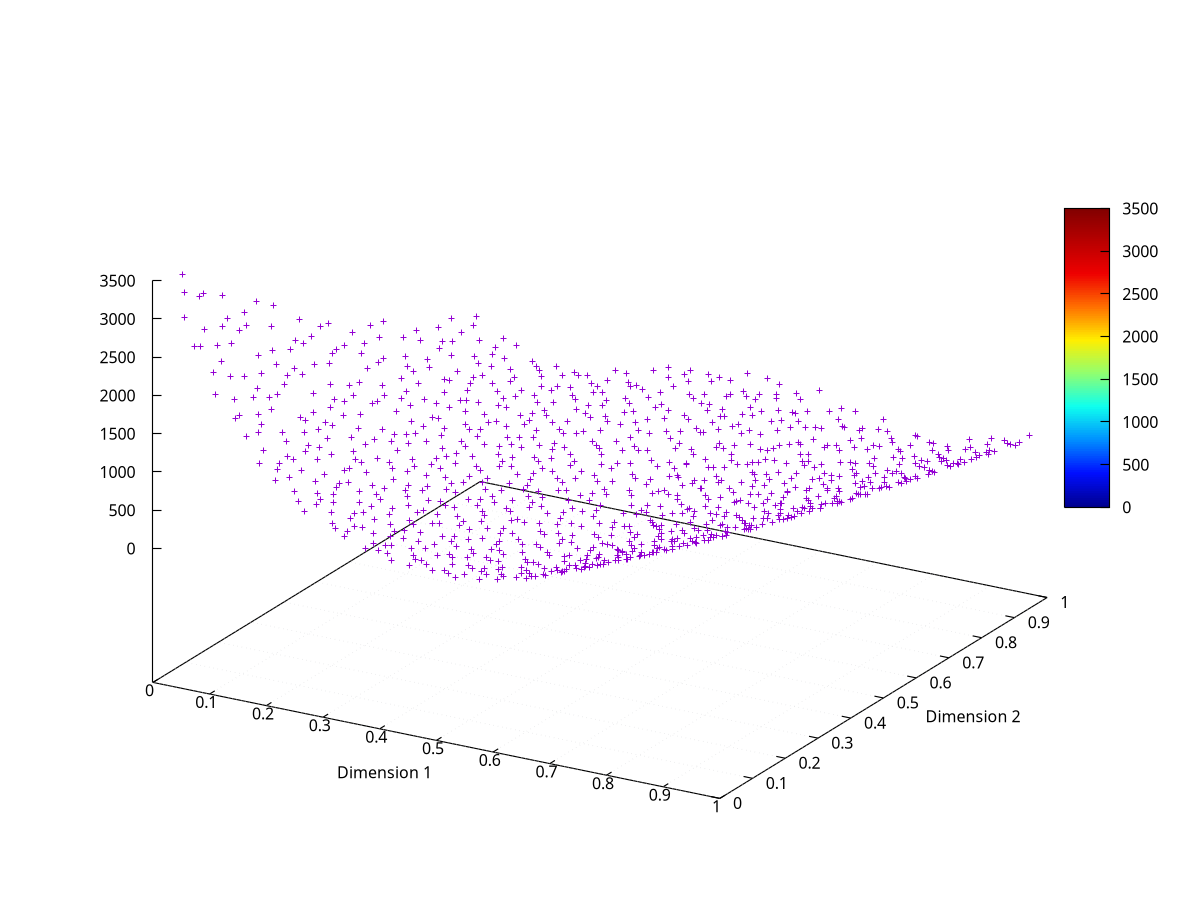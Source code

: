 # ogpf libray
# Rev. 0.22 of March 9th, 2018
# Licence: MIT

# gnuplot global setting
set term wxt size 640,480 enhanced font "verdana,10" title "ogpf libray: Rev. 0.22 of March 9th, 2018"

# ogpf extra configuration
# -------------------------------------------
# color definitions
set style line 1 lc rgb "#800000" lt 1 lw 2
set style line 2 lc rgb "#ff0000" lt 1 lw 2
set style line 3 lc rgb "#ff4500" lt 1 lw 2
set style line 4 lc rgb "#ffa500" lt 1 lw 2
set style line 5 lc rgb "#006400" lt 1 lw 2
set style line 6 lc rgb "#0000ff" lt 1 lw 2
set style line 7 lc rgb "#9400d3" lt 1 lw 2

# Axes
set border linewidth 1.15
set tics nomirror

# grid
# Add light grid to plot
set style line 102 lc rgb "#d6d7d9" lt 0 lw 1
set grid back ls 102

# plot style
set style data linespoints

# -------------------------------------------

set style data lines

 
# options
set style data lines


 
# plot scale
 
# Annotation: title and labels
set xlabel "Dimension 1" font ","
set ylabel "Dimension 2" font ","
 
# axes setting

#data x y z
$xyz << EOD
  0.50000000000000000       0.50000000000000000        1.0000000000000000     
  0.25000000000000000       0.25000000000000000        433.65376522502481     
  0.75000000000000000       0.75000000000000000        6.0974230472368530E-002
  0.37500000000000000       0.62500000000000000        8.5289461179740798     
  0.87500000000000000       0.12500000000000000        1517.6206202805315     
  0.12500000000000000       0.87500000000000000        74.212951622345798     
  0.62500000000000000       0.37500000000000000        60.168044870699660     
  0.31250000000000000       0.93750000000000000        147.64854461968221     
  0.81250000000000000       0.43750000000000000        358.95359960973400     
   6.2500000000000000E-002  0.68750000000000000        604.74929308514777     
  0.56250000000000000       0.18750000000000000        181.60026674769722     
  0.18750000000000000       0.31250000000000000        584.27458873964088     
  0.68750000000000000       0.81250000000000000        47.688115738613853     
  0.43750000000000000        6.2500000000000000E-002   346.62156909399130     
  0.93750000000000000       0.56250000000000000        873.98596822046943     
  0.46875000000000000       0.46875000000000000        3.3570581798210242     
  0.96875000000000000       0.96875000000000000        312.86338766524511     
  0.21875000000000000       0.21875000000000000        619.22685815415900     
  0.71875000000000000       0.71875000000000000       0.87914114858147507     
   9.3750000000000000E-002  0.84375000000000000        192.30074209190863     
  0.59375000000000000       0.34375000000000000        62.388158164674103     
  0.34375000000000000       0.59375000000000000        2.7551362055416591     
  0.84375000000000000        9.3750000000000000E-002   1329.8366293677102     
  0.15625000000000000       0.53125000000000000        349.70220464478086     
  0.65625000000000000        3.1250000000000000E-002   542.83327659664542     
  0.40625000000000000       0.78125000000000000        102.82632902298161     
  0.90625000000000000       0.28125000000000000        1343.5873891767501     
  0.28125000000000000       0.15625000000000000        492.36561803815090     
  0.78125000000000000       0.65625000000000000        47.234307845248409     
   3.1250000000000000E-002  0.40625000000000000        1665.3423164626531     
  0.53125000000000000       0.90625000000000000        272.22425786624507     
  0.26562500000000000       0.70312500000000000        4.6444170394299338     
  0.76562500000000000       0.20312500000000000        575.88495225312715     
   1.5625000000000000E-002  0.95312500000000000        441.65087801053539     
  0.51562500000000000       0.45312500000000000        4.7214604888295035     
  0.14062500000000000        7.8125000000000000E-002   1523.0452492799755     
  0.64062500000000000       0.57812500000000000       0.19364343283178115     
  0.39062500000000000       0.32812500000000000        83.945646323351014     
  0.89062500000000000       0.82812500000000000        148.22564370921120     
   7.8125000000000000E-002  0.26562500000000000        1564.5212171171083     
  0.57812500000000000       0.76562500000000000        97.603144248463764     
  0.32812500000000000        1.5625000000000000E-002   617.75323694141161     
  0.82812500000000000       0.51562500000000000        303.69186846867240     
  0.45312500000000000       0.89062500000000000        245.76030213494707     
  0.95312500000000000       0.39062500000000000        1516.0723640529739     
  0.20312500000000000       0.64062500000000000        86.389462108787640     
  0.70312500000000000       0.14062500000000000        468.41483493010975     
  0.23437500000000000       0.79687500000000000        4.4637888165705473     
  0.73437500000000000       0.29687500000000000        307.51294056065501     
  0.48437500000000000       0.54687500000000000        4.6628876561646297     
  0.98437500000000000        4.6875000000000000E-002   3355.9917484356665     
  0.35937500000000000       0.42187500000000000        44.964977593535721     
  0.85937500000000000       0.92187500000000000        19.475934792194842     
  0.10937500000000000       0.17187500000000000        1530.8818401191611     
  0.60937500000000000       0.67187500000000000        25.635391784817251     
  0.42187500000000000       0.23437500000000000        143.44763065935845     
  0.92187500000000000       0.73437500000000000        410.99119740452068     
  0.17187500000000000       0.48437500000000000        355.31007691317916     
  0.67187500000000000       0.98437500000000000        221.61632316244135     
   4.6875000000000000E-002  0.60937500000000000        906.19958524553203     
  0.54687500000000000       0.10937500000000000        268.58526546028554     
  0.29687500000000000       0.85937500000000000        64.161285810932483     
  0.79687500000000000       0.35937500000000000        422.20785282239120     
  0.39843750000000000       0.82031250000000000        131.72441001987397     
  0.89843750000000000       0.32031250000000000        1156.0079730619011     
  0.14843750000000000       0.57031250000000000        324.79040179464795     
  0.64843750000000000        7.0312500000000000E-002   453.70058983017208     
   2.3437500000000000E-002  0.44531250000000000        1636.2754816244455     
  0.52343750000000000       0.94531250000000000        330.16134378448760     
  0.27343750000000000       0.19531250000000000        448.58295827037290     
  0.77343750000000000       0.69531250000000000        20.662343388920281     
  0.21093750000000000       0.13281250000000000        849.16988442998081     
  0.71093750000000000       0.63281250000000000        4.1189608159273350     
  0.46093750000000000       0.38281250000000000        26.908738568954060     
  0.96093750000000000       0.88281250000000000        399.40744402530413     
  0.33593750000000000       0.50781250000000000        20.400660884666149     
  0.83593750000000000        7.8125000000000000E-003   1528.4636624840200     
   8.5937500000000000E-002  0.75781250000000000        338.65993896239235     
  0.58593750000000000       0.25781250000000000        124.94409084254096     
  0.11718750000000000       0.66406250000000000        325.79722817053727     
  0.61718750000000000       0.16406250000000000        258.32252400582360     
  0.36718750000000000       0.91406250000000000        198.40187117417545     
  0.86718750000000000       0.41406250000000000        683.56210197836231     
  0.49218750000000000        3.9062500000000000E-002   357.90622517720527     
  0.99218750000000000       0.53906250000000000        1525.3540430878895     
  0.24218750000000000       0.28906250000000000        395.92512503058697     
  0.74218750000000000       0.78906250000000000        3.9975029195596372     
  0.30468750000000000       0.35156250000000000        158.99042251972079     
  0.80468750000000000       0.85156250000000000        1.4422249006930246     
   5.4687500000000000E-002  0.10156250000000000        2467.1196636794475     
  0.55468750000000000       0.60156250000000000        13.984896978009095     
  0.17968750000000000       0.97656250000000000        10.665560055484564     
  0.67968750000000000       0.47656250000000000        40.735321967648034     
  0.42968750000000000       0.72656250000000000        73.070914466769125     
  0.92968750000000000       0.22656250000000000        1779.3928692109380     
  0.13281250000000000       0.39843750000000000        723.44711165672197     
  0.63281250000000000       0.89843750000000000        178.71465038726384     
  0.38281250000000000       0.14843750000000000        281.21404622928196     
  0.88281250000000000       0.64843750000000000        342.80361877872474     
  0.25781250000000000       0.77343750000000000        5.8159227021091660     
  0.75781250000000000       0.27343750000000000        417.44366875333429     
   7.8125000000000000E-003  0.52343750000000000        1583.8021275280751     
  0.50781250000000000        2.3437500000000000E-002   382.36733470758804     
  0.44531250000000000       0.58593750000000000        10.607949445163971     
  0.94531250000000000        8.5937500000000000E-002   2523.7081642243002     
  0.19531250000000000       0.83593750000000000        8.3478774664991260     
  0.69531250000000000       0.33593750000000000        172.17442431322462     
   7.0312500000000000E-002  0.21093750000000000        1840.8277565957965     
  0.57031250000000000       0.71093750000000000        61.511796673856246     
  0.32031250000000000       0.46093750000000000        52.251432051120723     
  0.82031250000000000       0.96093750000000000        2.8747638111862948     
  0.35156250000000000       0.11718750000000000        378.03988425304647     
  0.85156250000000000       0.61718750000000000        254.14975157568855     
  0.10156250000000000       0.36718750000000000        1035.6844748638948     
  0.60156250000000000       0.86718750000000000        177.48226373003507     
  0.22656250000000000       0.74218750000000000        11.379780006432732     
  0.72656250000000000       0.24218750000000000        367.56468357964553     
  0.47656250000000000       0.99218750000000000        403.91945635608386     
  0.97656250000000000       0.49218750000000000        1477.2365863378011     
   3.9062500000000000E-002  0.92968750000000000        333.97854134981219     
  0.53906250000000000       0.42968750000000000        10.540096997723131     
  0.28906250000000000       0.67968750000000000        3.4855128300661815     
  0.78906250000000000       0.17968750000000000        736.53540099837949     
  0.41406250000000000       0.30468750000000000        87.187773363018309     
  0.91406250000000000       0.80468750000000000        265.65835270353574     
  0.16406250000000000        5.4687500000000000E-002   1387.5340069816634     
  0.66406250000000000       0.55468750000000000        5.2870331529767807     
  0.33203125000000000       0.29296875000000000        177.44436327101613     
  0.83203125000000000       0.79296875000000000        42.327631468746937     
   8.2031250000000000E-002   4.2968750000000000E-002   2314.1824040173356     
  0.58203125000000000       0.54296875000000000       0.83910743055815007     
  0.20703125000000000       0.91796875000000000        12.238397232836624     
  0.70703125000000000       0.41796875000000000        111.34756685215494     
  0.45703125000000000       0.66796875000000000        44.551033584673398     
  0.95703125000000000       0.16796875000000000        2366.9839408145012     
   1.9531250000000000E-002  0.73046875000000000        866.72737307426473     
  0.51953125000000000       0.23046875000000000        124.14522777327637     
  0.26953125000000000       0.98046875000000000        119.74274552386227     
  0.76953125000000000       0.48046875000000000        168.70314725927918     
  0.39453125000000000       0.10546875000000000        326.99598666026810     
  0.89453125000000000       0.60546875000000000        475.38240087787659     
  0.14453125000000000       0.35546875000000000        741.49174762803659     
  0.64453125000000000       0.85546875000000000        122.38745663644291     
  0.17578125000000000       0.19921875000000000        902.77206982865641     
  0.67578125000000000       0.69921875000000000        8.9349753566367074     
  0.42578125000000000       0.44921875000000000        10.725394464321061     
  0.92578125000000000       0.94921875000000000        144.92246048320197     
  0.30078125000000000       0.57421875000000000        16.391836147075207     
  0.80078125000000000        7.4218750000000000E-002   1064.0035528253322     
   5.0781250000000000E-002  0.82421875000000000        431.43748289002525     
  0.55078125000000000       0.32421875000000000        58.884463201778267     
  0.48828125000000000       0.76171875000000000        115.52326809275391     
  0.98828125000000000       0.26171875000000000        2477.0580244807215     
  0.23828125000000000       0.51171875000000000        125.55382793699746     
  0.73828125000000000        1.1718750000000000E-002   871.77118910695378     
  0.11328125000000000       0.38671875000000000        890.58340913106838     
  0.61328125000000000       0.88671875000000000        187.62237493457417     
  0.36328125000000000       0.13671875000000000        327.00989228311738     
  0.86328125000000000       0.63671875000000000        273.85744212702457     
   6.6406250000000000E-002  0.99609375000000000        133.63411955228725     
  0.56640625000000000       0.49609375000000000        1.3396961469496946     
  0.31640625000000000       0.74609375000000000        22.649774609693594     
  0.81640625000000000       0.24609375000000000        739.71884843605596     
  0.44140625000000000       0.37109375000000000        35.830339606328835     
  0.94140625000000000       0.87109375000000000        306.50547654948645     
  0.19140625000000000       0.12109375000000000        997.18432755782692     
  0.69140625000000000       0.62109375000000000        1.4545814440817377     
  0.25390625000000000        5.8593750000000000E-002   801.56591482164140     
  0.75390625000000000       0.55859375000000000        70.830671379496650     
   3.9062500000000000E-003  0.30859375000000000        2422.9739290463381     
  0.50390625000000000       0.80859375000000000        160.67316092018191     
  0.12890625000000000       0.68359375000000000        249.21151363761047     
  0.62890625000000000       0.18359375000000000        248.21727637064654     
  0.37890625000000000       0.93359375000000000        236.32313875736625     
  0.87890625000000000       0.43359375000000000        718.92222724640249     
  0.41015625000000000       0.52734375000000000        1.9262924607689524     
  0.91015625000000000        2.7343750000000000E-002   2264.6997987787013     
  0.16015625000000000       0.77734375000000000        69.988202066980207     
  0.66015625000000000       0.27734375000000000        180.30495227240482     
   3.5156250000000000E-002  0.15234375000000000        2557.8918540598147     
  0.53515625000000000       0.65234375000000000        37.125484696184110     
  0.28515625000000000       0.40234375000000000        141.45595789836608     
  0.78515625000000000       0.90234375000000000        8.0811029236471459     
  0.22265625000000000       0.46484375000000000        210.34041076552089     
  0.72265625000000000       0.96484375000000000        114.98103939580334     
  0.47265625000000000       0.21484375000000000        140.60497098539577     
  0.97265625000000000       0.71484375000000000        823.47374295488316     
  0.34765625000000000       0.83984375000000000        103.16287047469510     
  0.84765625000000000       0.33984375000000000        720.44525799364419     
   9.7656250000000000E-002  0.58984375000000000        558.27733667877988     
  0.59765625000000000        8.9843750000000000E-002   338.92003493532638     
  0.19921875000000000       0.59765625000000000        129.93490174613041     
  0.69921875000000000        9.7656250000000000E-002   535.42688035475783     
  0.44921875000000000       0.84765625000000000        192.10247173613737     
  0.94921875000000000       0.34765625000000000        1608.3950978237704     
  0.32421875000000000       0.22265625000000000        276.66237026527381     
  0.82421875000000000       0.72265625000000000        72.627136102679927     
   7.4218750000000000E-002  0.47265625000000000        1002.0086523698906     
  0.57421875000000000       0.97265625000000000        340.36464315389600     
  0.38671875000000000       0.41015625000000000        36.166722851139838     
  0.88671875000000000       0.91015625000000000        69.074467491145327     
  0.13671875000000000       0.16015625000000000        1306.6177986081655     
  0.63671875000000000       0.66015625000000000        11.917376070268821     
   1.1718750000000000E-002  0.78515625000000000        811.02258436825048     
  0.51171875000000000       0.28515625000000000        78.752346251546626     
  0.26171875000000000       0.53515625000000000        69.284104488319841     
  0.76171875000000000        3.5156250000000000E-002   932.19855967712351     
  0.29296875000000000       0.87890625000000000        72.786679730798880     
  0.79296875000000000       0.37890625000000000        374.84966211086299     
   4.2968750000000000E-002  0.62890625000000000        894.13473929442557     
  0.54296875000000000       0.12890625000000000        241.23165455148438     
  0.16796875000000000       0.25390625000000000        822.15750408534609     
  0.66796875000000000       0.75390625000000000        32.207246715501846     
  0.41796875000000000        3.9062500000000000E-003   461.84282712770147     
  0.91796875000000000       0.50390625000000000        850.19695830486239     
  0.10546875000000000        6.6406250000000000E-002   1931.8207633000254     
  0.60546875000000000       0.56640625000000000        1.0515300321755148     
  0.35546875000000000       0.31640625000000000        124.07716643542116     
  0.85546875000000000       0.81640625000000000        68.095012314277028     
  0.48046875000000000       0.69140625000000000        61.632581704910642     
  0.98046875000000000       0.19140625000000000        2639.8390215209129     
  0.23046875000000000       0.94140625000000000        39.140591282238091     
  0.73046875000000000       0.44140625000000000        127.95002277432783     
  0.46484375000000000       0.17578125000000000        183.21763333134180     
  0.96484375000000000       0.67578125000000000        844.84539705644784     
  0.21484375000000000       0.42578125000000000        282.99740371419688     
  0.71484375000000000       0.92578125000000000        94.026817787897969     
   8.9843750000000000E-002  0.55078125000000000        690.69127145318373     
  0.58984375000000000        5.0781250000000000E-002   390.62946156667016     
  0.33984375000000000       0.80078125000000000        67.008855820607266     
  0.83984375000000000       0.30078125000000000        758.42032925909768     
  0.15234375000000000       0.86328125000000000        35.011602510874667     
  0.65234375000000000       0.36328125000000000        90.272866988965291     
  0.40234375000000000       0.61328125000000000        11.201600469046813     
  0.90234375000000000       0.11328125000000000        1849.3376315970431     
  0.27734375000000000       0.48828125000000000        81.050709022357637     
  0.77734375000000000       0.98828125000000000        50.358084700432727     
   2.7343750000000000E-002  0.23828125000000000        2331.9530337858596     
  0.52734375000000000       0.73828125000000000        93.613299087223155     
   5.8593750000000000E-002  0.33203125000000000        1573.5624075339383     
  0.55859375000000000       0.83203125000000000        170.20219138350828     
  0.30859375000000000        8.2031250000000000E-002   544.51553537548091     
  0.80859375000000000       0.58203125000000000        159.25740994445599     
  0.43359375000000000       0.95703125000000000        324.90416710533987     
  0.93359375000000000       0.45703125000000000        1109.6096003608441     
  0.18359375000000000       0.70703125000000000        74.430153266822629     
  0.68359375000000000       0.20703125000000000        311.76198047812528     
  0.37109375000000000       0.64453125000000000        12.145210444689038     
  0.87109375000000000       0.14453125000000000        1418.8475134961950     
  0.12109375000000000       0.89453125000000000        69.350691645361110     
  0.62109375000000000       0.39453125000000000        46.224591553364270     
  0.24609375000000000        1.9531250000000000E-002   934.16773588094622     
  0.74609375000000000       0.51953125000000000        87.621662568944970     
  0.49609375000000000       0.26953125000000000        90.194203827370487     
  0.99609375000000000       0.76953125000000000        916.14224983687802     
  0.49804687500000000       0.67773437500000000        54.005151043616280     
  0.99804687500000000       0.17773437500000000        3005.8759583461965     
  0.24804687500000000       0.92773437500000000        51.322624189694601     
  0.74804687500000000       0.42773437500000000        176.42668593950805     
  0.12304687500000000        5.2734375000000000E-002   1783.8838363026259     
  0.62304687500000000       0.55273437500000000       0.39053770731510046     
  0.37304687500000000       0.30273437500000000        118.60506989252934     
  0.87304687500000000       0.80273437500000000        120.13402040937392     
  0.18554687500000000       0.36523437500000000        494.06236267219185     
  0.68554687500000000       0.86523437500000000        84.403458955925004     
  0.43554687500000000       0.11523437500000000        272.42925529049177     
  0.93554687500000000       0.61523437500000000        735.38040291837854     
  0.31054687500000000       0.99023437500000000        200.78829876092621     
  0.81054687500000000       0.49023437500000000        274.96513005497576     
   6.0546875000000000E-002  0.74023437500000000        516.79371826273621     
  0.56054687500000000       0.24023437500000000        127.24144207503458     
   2.9296875000000000E-002  0.83398437500000000        560.43986649925091     
  0.52929687500000000       0.33398437500000000        48.993540665529601     
  0.27929687500000000       0.58398437500000000        26.018560230000183     
  0.77929687500000000        8.3984375000000000E-002   907.67868026343410     
  0.40429687500000000       0.45898437500000000        12.284438393868539     
  0.90429687500000000       0.95898437500000000        74.792703321381026     
  0.15429687500000000       0.20898437500000000        1027.9539210288262     
  0.65429687500000000       0.70898437500000000        20.981588603388282     
  0.34179687500000000       0.14648437500000000        351.62248001822297     
  0.84179687500000000       0.64648437500000000        185.12004294529928     
   9.1796875000000000E-002  0.39648437500000000        1043.7118817003554     
  0.59179687500000000       0.89648437500000000        220.20678740568007     
  0.21679687500000000       0.52148437500000000        162.82140733730378     
  0.71679687500000000        2.1484375000000000E-002   755.46204833669947     
  0.46679687500000000       0.77148437500000000        120.86560698317010     
  0.96679687500000000       0.27148437500000000        2109.2434000683247     
  0.23242187500000000        9.9609375000000000E-002   811.64416118948816     
  0.73242187500000000       0.59960937500000000        24.832998286159945     
  0.48242187500000000       0.34960937500000000        39.736143889086748     
  0.98242187500000000       0.84960937500000000        612.31593354871416     
  0.35742187500000000       0.72460937500000000        36.026672909781709     
  0.85742187500000000       0.22460937500000000        1070.3532162880754     
  0.10742187500000000       0.97460937500000000        47.974952960096054     
  0.60742187500000000       0.47460937500000000        9.1701773652394625     
  0.41992187500000000       0.91210937500000000        251.53507945882109     
  0.91992187500000000       0.41210937500000000        1101.6964539819023     
  0.16992187500000000       0.66210937500000000        140.99918950258700     
  0.66992187500000000       0.16210937500000000        349.19029264591649     
   4.4921875000000000E-002  0.28710937500000000        1897.4055672335712     
  0.54492187500000000       0.78710937500000000        131.11515968402477     
  0.29492187500000000        3.7109375000000000E-002   680.21793788055083     
  0.79492187500000000       0.53710937500000000        170.93721494916122     
  0.26367187500000000       0.38085937500000000        206.94239621361706     
  0.76367187500000000       0.88085937500000000        15.498493118708785     
   1.3671875000000000E-002  0.13085937500000000        3012.0627008247011     
  0.51367187500000000       0.63085937500000000        29.285542926027681     
  0.13867187500000000       0.75585937500000000        136.65821251694402     
  0.63867187500000000       0.25585937500000000        175.12006918560479     
  0.38867187500000000       0.50585937500000000        5.5031819573878442     
  0.88867187500000000        5.8593750000000000E-003   2078.3101751648055     
   7.6171875000000000E-002  0.56835937500000000        754.79522774521308     
  0.57617187500000000        6.8359375000000000E-002   348.42420259168227     
  0.32617187500000000       0.81835937500000000        66.460773026012788     
  0.82617187500000000       0.31835937500000000        639.64449755543615     
  0.45117187500000000       0.19335937500000000        169.40161647074865     
  0.95117187500000000       0.69335937500000000        688.78671409145727     
  0.20117187500000000       0.44335937500000000        304.29712841671216     
  0.70117187500000000       0.94335937500000000        129.31333859126758     
   9.9609375000000000E-002  0.49804687500000000        734.67431446274384     
  0.59960937500000000       0.99804687500000000        351.36420868850360     
  0.34960937500000000       0.24804687500000000        201.83228410091380     
  0.84960937500000000       0.74804687500000000        107.23133651942256     
  0.47460937500000000       0.87304687500000000        231.40356670699799     
  0.97460937500000000       0.37304687500000000        1849.1485007373524     
  0.22460937500000000       0.62304687500000000        63.569796269714374     
  0.72460937500000000       0.12304687500000000        571.40768949291146     
  0.28710937500000000       0.56054687500000000        29.758126695722886     
  0.78710937500000000        6.0546875000000000E-002   1013.1647357363587     
   3.7109375000000000E-002  0.81054687500000000        547.93436408312220     
  0.53710937500000000       0.31054687500000000        64.575830510802945     
  0.16210937500000000       0.18554687500000000        1031.8966464816701     
  0.66210937500000000       0.68554687500000000        10.295631891215024     
  0.41210937500000000       0.43554687500000000        17.341698002754057     
  0.91210937500000000       0.93554687500000000        113.96916756144981     
  0.38085937500000000        2.9296875000000000E-002   471.43217641625006     
  0.88085937500000000       0.52929687500000000        535.58820041705496     
  0.13085937500000000       0.27929687500000000        1024.0121843919085     
  0.63085937500000000       0.77929687500000000        73.609474971959742     
   5.8593750000000000E-003  0.65429687500000000        1209.4735114094544     
  0.50585937500000000       0.15429687500000000        201.62135144563530     
  0.25585937500000000       0.90429687500000000        47.033598046296568     
  0.75585937500000000       0.40429687500000000        222.10294189363657     
  0.19335937500000000       0.96679687500000000        16.276149049236608     
  0.69335937500000000       0.46679687500000000        58.300467436140217     
  0.44335937500000000       0.71679687500000000        71.102790108453760     
  0.94335937500000000       0.21679687500000000        1987.9141962483147     
  0.31835937500000000       0.34179687500000000        147.41043208521617     
  0.81835937500000000       0.84179687500000000        9.1173990532307307     
   6.8359375000000000E-002   9.1796875000000000E-002   2309.5736990976820     
  0.56835937500000000       0.59179687500000000        9.3749766005380142     
  0.36523437500000000       0.79492187500000000        84.003075579411544     
  0.86523437500000000       0.29492187500000000        947.66442113465632     
  0.11523437500000000       0.54492187500000000        535.53284590808983     
  0.61523437500000000        4.4921875000000000E-002   435.74557602538107     
  0.24023437500000000       0.41992187500000000        217.44816508435801     
  0.74023437500000000       0.91992187500000000        56.512158605951882     
  0.49023437500000000       0.16992187500000000        184.30491342980497     
  0.99023437500000000       0.66992187500000000        1113.9485989045565     
   5.2734375000000000E-002  0.23242187500000000        1990.2504093598702     
  0.55273437500000000       0.73242187500000000        82.579439202493319     
  0.30273437500000000       0.48242187500000000        55.811655475187798     
  0.80273437500000000       0.98242187500000000        19.277051450567932     
  0.42773437500000000       0.60742187500000000        14.097065268344071     
  0.92773437500000000       0.10742187500000000        2188.4702153565831     
  0.17773437500000000       0.85742187500000000        13.133061635238594     
  0.67773437500000000       0.35742187500000000        124.17003660372033     
  0.14648437500000000       0.70117187500000000        167.97029223460763     
  0.64648437500000000       0.20117187500000000        251.06562922894469     
  0.39648437500000000       0.95117187500000000        280.32493106280475     
  0.89648437500000000       0.45117187500000000        805.45978019829181     
  0.27148437500000000        7.6171875000000000E-002   686.05273404827665     
  0.77148437500000000       0.57617187500000000        85.490723785613142     
   2.1484375000000000E-002  0.32617187500000000        2082.2892597012960     
  0.52148437500000000       0.82617187500000000        177.25816080787328     
  0.45898437500000000       0.26367187500000000        100.61045953122732     
  0.95898437500000000       0.76367187500000000        603.18247578933074     
  0.20898437500000000        1.3671875000000000E-002   1169.5690892095417     
  0.70898437500000000       0.51367187500000000        45.817906418889223     
   8.3984375000000000E-002  0.88867187500000000        179.34532210376202     
  0.58398437500000000       0.38867187500000000        33.416523847311851     
  0.33398437500000000       0.63867187500000000        3.9375357505996309     
  0.83398437500000000       0.13867187500000000        1123.3398731043012     
  0.16601562500000000       0.90039062500000000        10.963135708252103     
  0.66601562500000000       0.40039062500000000        75.862026999394985     
  0.41601562500000000       0.65039062500000000        26.573283526813292     
  0.91601562500000000       0.15039062500000000        1880.2525242156116     
  0.29101562500000000       0.27539062500000000        276.59840217279077     
  0.79101562500000000       0.77539062500000000        8.6138010390336870     
   4.1015625000000000E-002   2.5390625000000000E-002   3009.5815255585712     
  0.54101562500000000       0.52539062500000000        1.2664242385515085     
  0.47851562500000000        8.7890625000000000E-002   288.73854280367914     
  0.97851562500000000       0.58789062500000000        1213.0756983820688     
  0.22851562500000000       0.33789062500000000        365.66735045431471     
  0.72851562500000000       0.83789062500000000        25.800741539445781     
  0.10351562500000000       0.71289062500000000        318.54069237732432     
  0.60351562500000000       0.21289062500000000        184.14465197105261     
  0.35351562500000000       0.96289062500000000        238.48961725046641     
  0.85351562500000000       0.46289062500000000        505.86776484784446     
  0.32226562500000000       0.61914062500000000        3.1622499732182052     
  0.82226562500000000       0.11914062500000000        1090.6871343011430     
   7.2265625000000000E-002  0.86914062500000000        250.15544391849471     
  0.57226562500000000       0.36914062500000000        39.385311739167356     
  0.19726562500000000       0.24414062500000000        673.55043753741529     
  0.69726562500000000       0.74414062500000000        12.087203226689535     
  0.44726562500000000       0.49414062500000000        1.9778831372903292     
  0.94726562500000000       0.99414062500000000        178.17436209681466     
   9.7656250000000000E-003  0.43164062500000000        1868.4380003789904     
  0.50976562500000000       0.93164062500000000        312.93852560951973     
  0.25976562500000000       0.18164062500000000        520.25105908639625     
  0.75976562500000000       0.68164062500000000        15.065952132582883     
  0.38476562500000000       0.80664062500000000        108.92032228601158     
  0.88476562500000000       0.30664062500000000        1073.4027955307490     
  0.13476562500000000       0.55664062500000000        408.64011645514188     
  0.63476562500000000        5.6640625000000000E-002   449.93929839942621     
  0.43164062500000000       0.32226562500000000        66.666502811958509     
  0.93164062500000000       0.82226562500000000        326.68994062609386     
  0.18164062500000000        7.2265625000000000E-002   1197.2262089842814     
  0.68164062500000000       0.57226562500000000        6.6980170957628991     
   5.6640625000000000E-002  0.94726562500000000        222.80330409353832     
  0.55664062500000000       0.44726562500000000        7.8703239102456859     
  0.30664062500000000       0.69726562500000000        6.4778135377789745     
  0.80664062500000000       0.19726562500000000        793.91656479493736     
  0.24414062500000000       0.63476562500000000        34.039118780362159     
  0.74414062500000000       0.13476562500000000        623.00168289270789     
  0.49414062500000000       0.88476562500000000        249.24467754867715     
  0.99414062500000000       0.38476562500000000        2088.2376190346827     
  0.36914062500000000        9.7656250000000000E-003   529.19772515101340     
  0.86914062500000000       0.50976562500000000        504.77852765358659     
  0.11914062500000000       0.25976562500000000        1174.5527663412704     
  0.61914062500000000       0.75976562500000000        68.465961860589616     
   8.7890625000000000E-002  0.16601562500000000        1785.8246689746650     
  0.58789062500000000       0.66601562500000000        30.703618178274162     
  0.33789062500000000       0.41601562500000000        64.375078326202313     
  0.83789062500000000       0.91601562500000000        4.6188243164664513     
  0.46289062500000000       0.54101562500000000        3.4265892658731438     
  0.96289062500000000        4.1015625000000000E-002   2998.1643112400757     
  0.21289062500000000       0.79101562500000000        8.3821623561141827     
  0.71289062500000000       0.29101562500000000        261.28614402985346     
  0.27539062500000000       0.85351562500000000        39.878654768792892     
  0.77539062500000000       0.35351562500000000        350.59862429434384     
   2.5390625000000000E-002  0.60351562500000000        1134.3611217773864     
  0.52539062500000000       0.10351562500000000        268.06517693327976     
  0.15039062500000000       0.47851562500000000        463.28597077652057     
  0.65039062500000000       0.97851562500000000        249.95940760470000     
  0.40039062500000000       0.22851562500000000        165.42950153247017     
  0.90039062500000000       0.72851562500000000        307.92097011589908     
  0.29882812500000000       0.20507812500000000        359.39486459586254     
  0.79882812500000000       0.70507812500000000        43.369754205885158     
   4.8828125000000000E-002  0.45507812500000000        1303.4663045949248     
  0.54882812500000000       0.95507812500000000        333.33763089629474     
  0.17382812500000000       0.58007812500000000        217.71153664372636     
  0.67382812500000000        8.0078125000000000E-002   496.01095972906643     
  0.42382812500000000       0.83007812500000000        159.13752566601590     
  0.92382812500000000       0.33007812500000000        1376.7263742968100     
  0.11132812500000000       0.76757812500000000        213.63638661036717     
  0.61132812500000000       0.26757812500000000        134.84110345834472     
  0.36132812500000000       0.51757812500000000        8.7398643869938315     
  0.86132812500000000        1.7578125000000000E-002   1736.1195476612268     
  0.48632812500000000       0.39257812500000000        20.752089333829151     
  0.98632812500000000       0.89257812500000000        557.97441447019366     
  0.23632812500000000       0.14257812500000000        696.22691108578613     
  0.73632812500000000       0.64257812500000000        12.463622780895921     
  0.20507812500000000       0.29882812500000000        526.20479479783012     
  0.70507812500000000       0.79882812500000000        26.899455065359444     
  0.45507812500000000        4.8828125000000000E-002   355.54009074085258     
  0.95507812500000000       0.54882812500000000        1072.9791114890386     
  0.33007812500000000       0.92382812500000000        159.52267613890825     
  0.83007812500000000       0.42382812500000000        458.04289762440374     
   8.0078125000000000E-002  0.67382812500000000        512.02980751306916     
  0.58007812500000000       0.17382812500000000        208.84508175631322     
  0.39257812500000000       0.73632812500000000        62.043140332788958     
  0.89257812500000000       0.23632812500000000        1344.0791378658514     
  0.14257812500000000       0.98632812500000000        8.3603476021437189     
  0.64257812500000000       0.48632812500000000        15.938405474554436     
   1.7578125000000000E-002  0.11132812500000000        3030.0918398143053     
  0.51757812500000000       0.61132812500000000        21.184692487681797     
  0.26757812500000000       0.36132812500000000        221.16756595887128     
  0.76757812500000000       0.86132812500000000        7.7812654327129307     
   3.3203125000000000E-002  0.50195312500000000        1339.0836265608634     
  0.53320312500000000        1.9531250000000000E-003   424.48711480531671     
  0.28320312500000000       0.75195312500000000        9.4916252922337883     
  0.78320312500000000       0.25195312500000000        557.74113918494629     
  0.40820312500000000       0.12695312500000000        280.57502770205440     
  0.90820312500000000       0.62695312500000000        518.27994783521433     
  0.15820312500000000       0.37695312500000000        612.88970387062500     
  0.65820312500000000       0.87695312500000000        126.48309321953283     
  0.34570312500000000       0.43945312500000000        44.579214113902850     
  0.84570312500000000       0.93945312500000000        4.3778566746964929     
   9.5703125000000000E-002  0.18945312500000000        1618.5439461673495     
  0.59570312500000000       0.68945312500000000        39.099876437689474     
  0.22070312500000000       0.81445312500000000        4.6397346644791275     
  0.72070312500000000       0.31445312500000000        248.77028293252914     
  0.47070312500000000       0.56445312500000000        7.4844165704436403     
  0.97070312500000000        6.4453125000000000E-002   3027.1642060931586     
  0.43945312500000000       0.97070312500000000        349.93826783488294     
  0.93945312500000000       0.47070312500000000        1129.6002107975035     
  0.18945312500000000       0.72070312500000000        56.139315316671279     
  0.68945312500000000       0.22070312500000000        304.96327723504021     
   6.4453125000000000E-002  0.34570312500000000        1462.9109498690300     
  0.56445312500000000       0.84570312500000000        181.79515834993970     
  0.31445312500000000        9.5703125000000000E-002   501.99455577528198     
  0.81445312500000000       0.59570312500000000        160.59768916284543     
  0.12695312500000000        3.3203125000000000E-002   1809.9084841480392     
  0.62695312500000000       0.53320312500000000        2.0367364931102347     
  0.37695312500000000       0.28320312500000000        132.68208564255895     
  0.87695312500000000       0.78320312500000000        150.09791123728505     
  0.25195312500000000       0.65820312500000000        18.829528718777791     
  0.75195312500000000       0.15820312500000000        607.63543872200933     
   1.9531250000000000E-003  0.90820312500000000        629.05257388955602     
  0.50195312500000000       0.40820312500000000        15.126478552531953     
  0.25097656250000000       0.95410156250000000        71.254814476626407     
  0.75097656250000000       0.45410156250000000        154.94953188394848     
   9.7656250000000000E-004  0.70410156250000000        1126.1197981317055     
  0.50097656250000000       0.20410156250000000        147.89030837999374     
  0.12597656250000000       0.32910156250000000        934.84670615775963     
  0.62597656250000000       0.82910156250000000        117.25127250984386     
  0.37597656250000000        7.9101562500000000E-002   395.13187626084238     
  0.87597656250000000       0.57910156250000000        419.55826203755407     
   6.3476562500000000E-002   1.6601562500000000E-002   2687.8482742009869     
  0.56347656250000000       0.51660156250000000       0.54761598146763557     
  0.31347656250000000       0.26660156250000000        240.17810442705169     
  0.81347656250000000       0.76660156250000000        31.067257929817718     
  0.43847656250000000       0.64160156250000000        28.244318054153322     
  0.93847656250000000       0.14160156250000000        2203.6370847759035     
  0.18847656250000000       0.89160156250000000        5.2386245529611797     
  0.68847656250000000       0.39160156250000000        108.20867217112821     
  0.21972656250000000       0.54785156250000000        130.48078875814338     
  0.71972656250000000        4.7851562500000000E-002   708.63448779015084     
  0.46972656250000000       0.79785156250000000        146.37528775977856     
  0.96972656250000000       0.29785156250000000        2052.7411913948185     
  0.34472656250000000       0.17285156250000000        307.00316111315777     
  0.84472656250000000       0.67285156250000000        165.48354746424616     
   9.4726562500000000E-002  0.42285156250000000        950.54842644920893     
  0.59472656250000000       0.92285156250000000        250.47487346767127     
  0.40722656250000000       0.48535156250000000        6.0823367270788662     
  0.90722656250000000       0.98535156250000000        63.525427306759489     
  0.15722656250000000       0.23535156250000000        939.21384286834552     
  0.65722656250000000       0.73535156250000000        30.295830849751511     
   3.2226562500000000E-002  0.86035156250000000        490.33026316401094     
  0.53222656250000000       0.36035156250000000        35.495492564595992     
  0.28222656250000000       0.61035156250000000        15.390162369407477     
  0.78222656250000000       0.11035156250000000        859.88389661357201     
   1.6601562500000000E-002  0.25097656250000000        2449.6360324092352     
  0.51660156250000000       0.75097656250000000        105.59847763542871     
  0.26660156250000000        9.7656250000000000E-004   878.76458298252214     
  0.76660156250000000       0.50097656250000000        141.25315881935163     
  0.39160156250000000       0.87597656250000000        182.41352292601098     
  0.89160156250000000       0.37597656250000000        949.50770413786427     
  0.14160156250000000       0.62597656250000000        274.73105067469328     
  0.64160156250000000       0.12597656250000000        349.26829510951973     
  0.32910156250000000       0.68847656250000000        10.842399555841782     
  0.82910156250000000       0.18847656250000000        956.85048380237674     
   7.9101562500000000E-002  0.93847656250000000        145.75922109355574     
  0.57910156250000000       0.43847656250000000        13.200164003314729     
  0.20410156250000000        6.3476562500000000E-002   1065.6615123839867     
  0.70410156250000000       0.56347656250000000        19.289870612359096     
  0.45410156250000000       0.31347656250000000        65.306433392903628     
  0.95410156250000000       0.81347656250000000        474.06325261515582     
  0.48535156250000000       0.21972656250000000        133.74186864348289     
  0.98535156250000000       0.71972656250000000        932.53464694121124     
  0.23535156250000000       0.46972656250000000        173.09773585965797     
  0.73535156250000000       0.96972656250000000        98.944901376354906     
  0.11035156250000000       0.59472656250000000        472.96068639494302     
  0.61035156250000000        9.4726562500000000E-002   347.86328105299003     
  0.36035156250000000       0.84472656250000000        120.15376727856643     
  0.86035156250000000       0.34472656250000000        792.41051554644093     
  0.17285156250000000       0.78222656250000000        46.384431093836184     
  0.67285156250000000       0.28222656250000000        194.20374642460447     
  0.42285156250000000       0.53222656250000000        1.8351796924282315     
  0.92285156250000000        3.2226562500000000E-002   2417.0687536615810     
  0.29785156250000000       0.40722656250000000        116.88852797559034     
  0.79785156250000000       0.90722656250000000        3.2740137925421595     
   4.7851562500000000E-002  0.15722656250000000        2344.7970720943326     
  0.54785156250000000       0.65722656250000000        37.319617353400027     
  0.14941406250000000       0.14941406250000000        1229.6018436198083     
  0.64941406250000000       0.64941406250000000        5.7890788618119497     
  0.39941406250000000       0.39941406250000000        35.836356361789584     
  0.89941406250000000       0.89941406250000000        108.66772543987021     
  0.27441406250000000       0.52441406250000000        60.519613497336969     
  0.77441406250000000        2.4414062500000000E-002   1031.3090938595776     
   2.4414062500000000E-002  0.77441406250000000        721.95685413665444     
  0.52441406250000000       0.27441406250000000        88.045608367113218     
  0.46191406250000000       0.83691406250000000        185.11884125172909     
  0.96191406250000000       0.33691406250000000        1805.0609256876571     
  0.21191406250000000       0.58691406250000000        112.16492015656283     
  0.71191406250000000        8.6914062500000000E-002   598.02735227685844     
   8.6914062500000000E-002  0.46191406250000000        918.60101815655048     
  0.58691406250000000       0.96191406250000000        312.03046242447488     
  0.33691406250000000       0.21191406250000000        267.24270593924336     
  0.83691406250000000       0.71191406250000000        107.55692500279322     
  0.36816406250000000       0.36816406250000000        71.527464952026648     
  0.86816406250000000       0.86816406250000000        58.943491406047777     
  0.11816406250000000       0.11816406250000000        1614.6613352438774     
  0.61816406250000000       0.61816406250000000        6.5034625666199286     
  0.24316406250000000       0.99316406250000000        87.621660888687316     
  0.74316406250000000       0.49316406250000000        104.04329952107267     
  0.49316406250000000       0.74316406250000000        100.10228206973913     
  0.99316406250000000       0.24316406250000000        2635.1938253675135     
   5.5664062500000000E-002  0.68066406250000000        669.67672029141238     
  0.55566406250000000       0.18066406250000000        185.55165025031300     
  0.30566406250000000       0.93066406250000000        131.00242021573644     
  0.80566406250000000       0.43066406250000000        342.87027036626483     
  0.43066406250000000        5.5664062500000000E-002   362.89801484135097     
  0.93066406250000000       0.55566406250000000        832.15412240525893     
  0.18066406250000000       0.30566406250000000        633.76367617706251     
  0.68066406250000000       0.80566406250000000        49.685537030940758     
  0.38378906250000000       0.57128906250000000        2.6066059441860325     
  0.88378906250000000        7.1289062500000000E-002   1787.2359100513227     
  0.13378906250000000       0.82128906250000000        93.485628606350204     
  0.63378906250000000       0.32128906250000000        106.76947188610687     
   8.7890625000000000E-003  0.19628906250000000        2809.7514258105321     
  0.50878906250000000       0.69628906250000000        65.362673269262899     
  0.25878906250000000       0.44628906250000000        147.02821574336869     
  0.75878906250000000       0.94628906250000000        49.621533200989326     
  0.19628906250000000       0.38378906250000000        414.50539923993358     
  0.69628906250000000       0.88378906250000000        85.708992545235986     
  0.44628906250000000       0.13378906250000000        241.24267951284554     
  0.94628906250000000       0.63378906250000000        781.09690346217712     
  0.32128906250000000       0.75878906250000000        30.475871960036592     
  0.82128906250000000       0.25878906250000000        739.86163713308713     
   7.1289062500000000E-002  0.50878906250000000        936.34328108411489     
  0.57128906250000000        8.7890625000000000E-003   440.35293603233436     
  0.10253906250000000       0.91503906250000000        97.229391660351197     
  0.60253906250000000       0.41503906250000000        27.835939467917498     
  0.35253906250000000       0.66503906250000000        12.256364119091547     
  0.85253906250000000       0.16503906250000000        1195.3762503244345     
  0.47753906250000000       0.29003906250000000        76.615443173769322     
  0.97753906250000000       0.79003906250000000        696.78473216572286     
  0.22753906250000000        4.0039062500000000E-002   983.82707187635231     
  0.72753906250000000       0.54003906250000000        49.654132662224207     
  0.29003906250000000       0.10253906250000000        564.01264603597065     
  0.79003906250000000       0.60253906250000000        98.311659281562513     
   4.0039062500000000E-002  0.35253906250000000        1733.4374348336698     
  0.54003906250000000       0.85253906250000000        201.51728938323055     
  0.16503906250000000       0.72753906250000000        95.949384629445305     
  0.66503906250000000       0.22753906250000000        247.53035596929237     
  0.41503906250000000       0.97753906250000000        338.50146699854594     
  0.91503906250000000       0.47753906250000000        889.72256645201787     
   8.3007812500000000E-002  0.74707031250000000        370.33644269209600     
  0.58300781250000000       0.24707031250000000        133.05386984136115     
  0.33300781250000000       0.99707031250000000        248.74343297353616     
  0.83300781250000000       0.49707031250000000        350.75668945032578     
  0.45800781250000000       0.12207031250000000        250.25073581016164     
  0.95800781250000000       0.62207031250000000        912.43070664169625     
  0.20800781250000000       0.37207031250000000        386.79666919774115     
  0.70800781250000000       0.87207031250000000        63.717627056945290     
  0.27050781250000000       0.30957031250000000        280.52013642753298     
  0.77050781250000000       0.80957031250000000       0.17436284601758945     
   2.0507812500000000E-002   5.9570312500000000E-002   3213.8130484190397     
  0.52050781250000000       0.55957031250000000        6.4533024237334882     
  0.14550781250000000       0.93457031250000000        16.790663578912081     
  0.64550781250000000       0.43457031250000000        39.003040035273770     
  0.39550781250000000       0.68457031250000000        34.851003163826292     
  0.89550781250000000       0.18457031250000000        1534.2035394380659     
  0.42675781250000000       0.77832031250000000        111.94000961253437     
  0.92675781250000000       0.27832031250000000        1571.4961642003716     
  0.17675781250000000       0.52832031250000000        273.37007146513793     
  0.67675781250000000        2.8320312500000000E-002   603.35629981744512     
   5.1757812500000000E-002  0.40332031250000000        1426.9936993920815     
  0.55175781250000000       0.90332031250000000        258.88386654526522     
  0.30175781250000000       0.15332031250000000        435.65054526987711     
  0.80175781250000000       0.65332031250000000        81.001006015389663     
  0.23925781250000000       0.21582031250000000        535.40587777337612     
  0.73925781250000000       0.71582031250000000       0.58409675060744093     
  0.48925781250000000       0.46582031250000000        3.1045190079491354     
  0.98925781250000000       0.96582031250000000        445.38128445095873     
  0.36425781250000000       0.59082031250000000        2.8163241847157985     
  0.86425781250000000        9.0820312500000000E-002   1522.8526372344581     
  0.11425781250000000       0.84082031250000000        127.74445398545176     
  0.61425781250000000       0.34082031250000000        76.151313853315628     
  0.31738281250000000        4.3945312500000000E-002   592.33314000636449     
  0.81738281250000000       0.54394531250000000        228.10004593858841     
   6.7382812500000000E-002  0.29394531250000000        1594.8971053046214     
  0.56738281250000000       0.79394531250000000        127.72288474571499     
  0.19238281250000000       0.66894531250000000        85.317557396938142     
  0.69238281250000000       0.16894531250000000        390.87575068596612     
  0.44238281250000000       0.91894531250000000        277.18865857725444     
  0.94238281250000000       0.41894531250000000        1307.7308049014105     
   4.8828125000000000E-003  0.98144531250000000        467.46452522374602     
  0.50488281250000000       0.48144531250000000        1.5440960538765505     
  0.25488281250000000       0.73144531250000000        4.3762088256394573     
  0.75488281250000000       0.23144531250000000        479.58397264604866     
  0.37988281250000000       0.35644531250000000        71.126696933260192     
  0.87988281250000000       0.85644531250000000        92.687408012952204     
  0.12988281250000000       0.10644531250000000        1535.3406855338501     
  0.62988281250000000       0.60644531250000000        2.5591894449635584     
  0.16113281250000000       0.45019531250000000        459.62440002020708     
  0.66113281250000000       0.95019531250000000        198.47466899385418     
  0.41113281250000000       0.20019531250000000        186.95545194422141     
  0.91113281250000000       0.70019531250000000        406.83549029139385     
  0.28613281250000000       0.82519531250000000        35.399401206223388     
  0.78613281250000000       0.32519531250000000        436.66578206857895     
   3.6132812500000000E-002  0.57519531250000000        1098.7306173343320     
  0.53613281250000000        7.5195312500000000E-002   311.15650436555546     
  0.47363281250000000       0.51269531250000000        1.3903633119537615     
  0.97363281250000000        1.2695312500000000E-002   3318.1833372186202     
  0.22363281250000000       0.76269531250000000        8.7653291083334111     
  0.72363281250000000       0.26269531250000000        327.99948509910826     
   9.8632812500000000E-002  0.13769531250000000        1759.8668437896349     
  0.59863281250000000       0.63769531250000000        16.417998347206005     
  0.34863281250000000       0.38769531250000000        73.925545952072284     
  0.84863281250000000       0.88769531250000000        20.539894917423286     
  0.45019531250000000       0.42675781250000000        13.119766412588310     
  0.95019531250000000       0.92675781250000000        273.73384114595916     
  0.20019531250000000       0.17675781250000000        806.97743864108509     
  0.70019531250000000       0.67675781250000000       0.29865568167899337     
   7.5195312500000000E-002  0.80175781250000000        328.49073847225219     
  0.57519531250000000       0.30175781250000000        82.719104058985451     
  0.32519531250000000       0.55175781250000000        11.984061473199393     
  0.82519531250000000        5.1757812500000000E-002   1303.4821417208118     
  0.13769531250000000       0.61425781250000000        306.93470855603653     
  0.63769531250000000       0.11425781250000000        360.46697845827663     
  0.38769531250000000       0.86425781250000000        166.07402906377061     
  0.88769531250000000       0.36425781250000000        947.59672075453739     
  0.26269531250000000       0.23925781250000000        409.01878379763582     
  0.76269531250000000       0.73925781250000000        3.1662088808241520     
   1.2695312500000000E-002  0.48925781250000000        1631.4676127668768     
  0.51269531250000000       0.98925781250000000        401.41730995273394     
   4.3945312500000000E-002   8.3007812500000000E-002   2709.5474769812458     
  0.54394531250000000       0.58300781250000000        10.134176790125055     
  0.29394531250000000       0.33300781250000000        198.37578660788353     
  0.79394531250000000       0.83300781250000000       0.77462721754987718     
  0.41894531250000000       0.70800781250000000        56.797391909836385     
  0.91894531250000000       0.20800781250000000        1715.0161458448551     
  0.16894531250000000       0.95800781250000000        5.6895962353830587     
  0.66894531250000000       0.45800781250000000        42.457265614321990     
  0.35644531250000000       0.89550781250000000        164.89459068173664     
  0.85644531250000000       0.39550781250000000        655.36693012984256     
  0.10644531250000000       0.64550781250000000        407.84087912076177     
  0.60644531250000000       0.14550781250000000        269.96605187874167     
  0.23144531250000000       0.27050781250000000        466.66006884375963     
  0.73144531250000000       0.77050781250000000        4.3831841862325076     
  0.48144531250000000        2.0507812500000000E-002   389.15956199163730     
  0.98144531250000000       0.52050781250000000        1448.5831909202457     
  0.21582031250000000       0.84863281250000000        5.2173148307412109     
  0.71582031250000000       0.34863281250000000        196.42137704522463     
  0.46582031250000000       0.59863281250000000        16.075937347266372     
  0.96582031250000000        9.8632812500000000E-002   2793.3808889230377     
  0.34082031250000000       0.47363281250000000        31.149096436492222     
  0.84082031250000000       0.97363281250000000       0.16458840206237665     
   9.0820312500000000E-002  0.22363281250000000        1560.2904123833941     
  0.59082031250000000       0.72363281250000000        60.863053045386124     
  0.40332031250000000       0.16113281250000000        240.59448840950475     
  0.90332031250000000       0.66113281250000000        428.54433469478448     
  0.15332031250000000       0.41113281250000000        572.48691574946781     
  0.65332031250000000       0.91113281250000000        166.44933769062152     
   2.8320312500000000E-002  0.53613281250000000        1293.5497958433950     
  0.52832031250000000        3.6132812500000000E-002   366.91287740906284     
  0.27832031250000000       0.78613281250000000        15.718589719637995     
  0.77832031250000000       0.28613281250000000        473.34320783743982     
  0.30957031250000000       0.62988281250000000        3.7520966288922222     
  0.80957031250000000       0.12988281250000000        975.89960274029238     
   5.9570312500000000E-002  0.87988281250000000        296.32418729555047     
  0.55957031250000000       0.37988281250000000        30.990735113673129     
  0.18457031250000000        4.8828125000000000E-003   1372.2295613347726     
  0.68457031250000000       0.50488281250000000        30.478737796200615     
  0.43457031250000000       0.25488281250000000        117.34756365859151     
  0.93457031250000000       0.75488281250000000        451.91604294439969     
  0.12207031250000000       0.31738281250000000        995.15723431029971     
  0.62207031250000000       0.81738281250000000        110.50000795582315     
  0.37207031250000000        6.7382812500000000E-002   421.16995357997337     
  0.87207031250000000       0.56738281250000000        419.12199339602461     
  0.49707031250000000       0.94238281250000000        329.30639165741309     
  0.99707031250000000       0.44238281250000000        1920.6491150394270     
  0.24707031250000000       0.69238281250000000        12.284680643983553     
  0.74707031250000000       0.19238281250000000        521.73159705866408     
  0.24902343750000000       0.35058593750000000        282.59683127097844     
  0.74902343750000000       0.85058593750000000        15.650333578780462     
  0.49902343750000000       0.10058593750000000        268.66287665207574     
  0.99902343750000000       0.60058593750000000        1419.3176160001640     
  0.37402343750000000       0.97558593750000000        285.12456684133747     
  0.87402343750000000       0.47558593750000000        599.07578117498088     
  0.12402343750000000       0.72558593750000000        216.00622889117099     
  0.62402343750000000       0.22558593750000000        191.25217551894039     
  0.43652343750000000       0.66308593750000000        37.635619069941960     
  0.93652343750000000       0.16308593750000000        2095.4629200455006     
  0.18652343750000000       0.91308593750000000        5.4045258512072794     
  0.68652343750000000       0.41308593750000000        88.358566823234113     
   6.1523437500000000E-002   3.8085937500000000E-002   2626.8173744267337     
  0.56152343750000000       0.53808593750000000        1.4150550091680898     
  0.31152343750000000       0.28808593750000000        217.46492800373747     
  0.81152343750000000       0.78808593750000000        20.162357571007647     
  0.28027343750000000       0.13183593750000000        540.92246904043634     
  0.78027343750000000       0.63183593750000000        60.535382825115960     
   3.0273437500000000E-002  0.38183593750000000        1760.6221623827068     
  0.53027343750000000       0.88183593750000000        240.59102788310565     
  0.15527343750000000       0.50683593750000000        392.23276561489411     
  0.65527343750000000        6.8359375000000000E-003   587.95064653547229     
  0.40527343750000000       0.75683593750000000        83.188842475098184     
  0.90527343750000000       0.25683593750000000        1407.8860880095563     
   9.2773437500000000E-002  0.81933593750000000        224.45192424925494     
  0.59277343750000000       0.31933593750000000        78.600744620927543     
  0.34277343750000000       0.56933593750000000        4.4119269476101248     
  0.84277343750000000        6.9335937500000000E-002   1395.3472751988113     
  0.46777343750000000       0.44433593750000000        7.3047186045991257     
  0.96777343750000000       0.94433593750000000        343.47998478163720     
  0.21777343750000000       0.19433593750000000        674.59675762569952     
  0.71777343750000000       0.69433593750000000        1.1675277910164683E-002
  0.48339843750000000       0.92871093750000000        307.87244240552576     
  0.98339843750000000       0.42871093750000000        1775.3921016236518     
  0.23339843750000000       0.67871093750000000        25.579180976806803     
  0.73339843750000000       0.17871093750000000        497.26345900305057     
  0.10839843750000000       0.30371093750000000        1147.0696370348664     
  0.60839843750000000       0.80371093750000000        109.90156787641752     
  0.35839843750000000        5.3710937500000000E-002   470.95918750524538     
  0.85839843750000000       0.55371093750000000        374.65088730507512     
  0.17089843750000000       0.11621093750000000        1154.1158641948973     
  0.67089843750000000       0.61621093750000000       0.10960004707953527     
  0.42089843750000000       0.36621093750000000        44.390746399880832     
  0.92089843750000000       0.86621093750000000        217.25445577009100     
  0.29589843750000000       0.74121093750000000        11.729007301978825     
  0.79589843750000000       0.24121093750000000        639.60081558199124     
   4.5898437500000000E-002  0.99121093750000000        217.73424398651747     
  0.54589843750000000       0.49121093750000000        1.1683406914042944     
   1.4648437500000000E-002  0.58496093750000000        1307.9138005465461     
  0.51464843750000000        8.4960937500000000E-002   291.10892362282664     
  0.26464843750000000       0.83496093750000000        23.455977295109005     
  0.76464843750000000       0.33496093750000000        342.64794073367392     
  0.38964843750000000       0.20996093750000000        195.95936802096824     
  0.88964843750000000       0.70996093750000000        285.02506702413842     
  0.13964843750000000       0.45996093750000000        554.89690853522495     
  0.63964843750000000       0.95996093750000000        242.55080794732035     
  0.32714843750000000       0.39746093750000000        87.790012333782983     
  0.82714843750000000       0.89746093750000000        2.9245791689200096     
   7.7148437500000000E-002  0.14746093750000000        1982.2213129737424     
  0.57714843750000000       0.64746093750000000        25.883975189247554     
  0.20214843750000000       0.77246093750000000        18.796582840070240     
  0.70214843750000000       0.27246093750000000        261.68741908306708     
  0.45214843750000000       0.52246093750000000        1.7175405355891500     
  0.95214843750000000        2.2460937500000000E-002   2901.5225449177237     
  0.35058593750000000       0.54589843750000000        6.0784114816056007     
  0.85058593750000000        4.5898437500000000E-002   1538.4740223395911     
  0.10058593750000000       0.79589843750000000        221.42340742060861     
  0.60058593750000000       0.29589843750000000        101.49785456126470     
  0.22558593750000000       0.17089843750000000        686.43993368436236     
  0.72558593750000000       0.67089843750000000        2.3704832827548947     
  0.47558593750000000       0.42089843750000000        12.365601101902902     
  0.97558593750000000       0.92089843750000000        429.68032511332393     
   3.8085937500000000E-002  0.48339843750000000        1338.9091806431695     
  0.53808593750000000       0.98339843750000000        383.17453995694018     
  0.28808593750000000       0.23339843750000000        344.04844369096094     
  0.78808593750000000       0.73339843750000000        19.076903601610180     
  0.41308593750000000       0.85839843750000000        181.73766329015285     
  0.91308593750000000       0.35839843750000000        1185.8103225925306     
  0.16308593750000000       0.60839843750000000        218.94126299206249     
  0.66308593750000000       0.10839843750000000        420.45211761756252     
  0.13183593750000000       0.95214843750000000        24.103877178715237     
  0.63183593750000000       0.45214843750000000        23.986979585620038     
  0.38183593750000000       0.70214843750000000        37.455451849438326     
  0.88183593750000000       0.20214843750000000        1344.3442970688700     
  0.25683593750000000       0.32714843750000000        292.98949968884693     
  0.75683593750000000       0.82714843750000000        5.4454044311558949     
   6.8359375000000000E-003   7.7148437500000000E-002   3387.5203228088808     
  0.50683593750000000       0.57714843750000000        10.880897604547094     
  0.44433593750000000        1.4648437500000000E-002   417.66149659204467     
  0.94433593750000000       0.51464843750000000        1058.4831789687787     
  0.19433593750000000       0.26464843750000000        645.92285304237851     
  0.69433593750000000       0.76464843750000000        20.326189946231068     
   6.9335937500000000E-002  0.63964843750000000        652.64541004922853     
  0.56933593750000000       0.13964843750000000        242.83047042593449     
  0.31933593750000000       0.88964843750000000        112.94186110991544     
  0.81933593750000000       0.38964843750000000        467.89301187789920     
  0.11621093750000000       0.24902343750000000        1231.0442494274982     
  0.61621093750000000       0.74902343750000000        63.226744626309390     
  0.36621093750000000       0.49902343750000000        11.656398269944907     
  0.86621093750000000       0.99902343750000000        4.4936048773818493     
  0.49121093750000000       0.62402343750000000        26.748192797888869     
  0.99121093750000000       0.12402343750000000        3123.7599922047725     
  0.24121093750000000       0.87402343750000000        20.922653432746710     
  0.74121093750000000       0.37402343750000000        222.64955065948911     
  0.30371093750000000       0.81152343750000000        42.892017342714347     
  0.80371093750000000       0.31152343750000000        538.08434676708794     
   5.3710937500000000E-002  0.56152343750000000        962.55070254809050     
  0.55371093750000000        6.1523437500000000E-002   340.78956914718316     
  0.17871093750000000       0.43652343750000000        402.11295922178653     
  0.67871093750000000       0.93652343750000000        156.86630599999529     
  0.42871093750000000       0.18652343750000000        189.15767312493534     
  0.92871093750000000       0.68652343750000000        538.59638070922085     
  0.39746093750000000       0.28027343750000000        117.88010886685024     
  0.89746093750000000       0.78027343750000000        226.11021171054261     
  0.14746093750000000        3.0273437500000000E-002   1613.2905150836773     
  0.64746093750000000       0.53027343750000000        5.9560519483403374     
   2.2460937500000000E-002  0.90527343750000000        477.86593544335813     
  0.52246093750000000       0.40527343750000000        16.542835846706769     
  0.27246093750000000       0.65527343750000000        9.1440191421986743     
  0.77246093750000000       0.15527343750000000        706.22079373287636     
  0.20996093750000000       0.71777343750000000        31.759172805581173     
  0.70996093750000000       0.21777343750000000        359.34958344122708     
  0.45996093750000000       0.96777343750000000        358.22632171803519     
  0.95996093750000000       0.46777343750000000        1356.0935370309596     
  0.33496093750000000        9.2773437500000000E-002   454.36132828499950     
  0.83496093750000000       0.59277343750000000        225.85420070109780     
   8.4960937500000000E-002  0.34277343750000000        1256.2058160974200     
  0.58496093750000000       0.84277343750000000        165.00733281864046     
  0.41699218750000000        7.3242187500000000E-002   349.09613108155315     
  0.91699218750000000       0.57324218750000000        685.50848628764891     
  0.16699218750000000       0.32324218750000000        673.55056283866986     
  0.66699218750000000       0.82324218750000000        73.398114010987030     
   4.1992187500000000E-002  0.69824218750000000        741.26001719406293     
  0.54199218750000000       0.19824218750000000        160.85588566310312     
  0.29199218750000000       0.94824218750000000        126.66122112293014     
  0.79199218750000000       0.44824218750000000        269.79149567054912     
  0.22949218750000000       0.88574218750000000        16.857726981742481     
  0.72949218750000000       0.38574218750000000        182.68588469351897     
  0.47949218750000000       0.63574218750000000        31.309010348026874     
  0.97949218750000000       0.13574218750000000        2862.4265335798423     
  0.35449218750000000       0.26074218750000000        180.82741419718360     
  0.85449218750000000       0.76074218750000000        108.42757641961937     
  0.10449218750000000        1.0742187500000000E-002   2149.0733752902674     
  0.60449218750000000       0.51074218750000000        2.2644029885713355     
   7.3242187500000000E-002  0.41699218750000000        1160.4964539387800     
  0.57324218750000000       0.91699218750000000        262.28242346567930     
  0.32324218750000000       0.16699218750000000        359.49308008582921     
  0.82324218750000000       0.66699218750000000        114.37597355450565     
  0.44824218750000000       0.79199218750000000        133.96194763272970     
  0.94824218750000000       0.29199218750000000        1783.9842634551221     
  0.19824218750000000       0.54199218750000000        188.79089783767580     
  0.69824218750000000        4.1992187500000000E-002   642.83234076148688     
  0.26074218750000000       0.60449218750000000        32.265383734207568     
  0.76074218750000000       0.10449218750000000        762.10921325286313     
   1.0742187500000000E-002  0.85449218750000000        666.44198166630486     
  0.51074218750000000       0.35449218750000000        36.666685412929489     
  0.13574218750000000       0.22949218750000000        1117.8085160626727     
  0.63574218750000000       0.72949218750000000        39.996076554228466     
  0.38574218750000000       0.47949218750000000        11.337380025617424     
  0.88574218750000000       0.97949218750000000        28.681391405298694     
  0.18261718750000000       0.65136718750000000        119.78002833793195     
  0.68261718750000000       0.15136718750000000        395.08076707190702     
  0.43261718750000000       0.90136718750000000        247.43540774695788     
  0.93261718750000000       0.40136718750000000        1256.5784683783108     
  0.30761718750000000        2.6367187500000000E-002   659.04043865534322     
  0.80761718750000000       0.52636718750000000        218.98925914198685     
   5.7617187500000000E-002  0.27636718750000000        1771.3566460142524     
  0.55761718750000000       0.77636718750000000        116.42673645951483     
  0.49511718750000000       0.33886718750000000        44.653220147442596     
  0.99511718750000000       0.83886718750000000        743.50174584767365     
  0.24511718750000000        8.8867187500000000E-002   773.65013122912387     
  0.74511718750000000       0.58886718750000000        41.475686932822953     
  0.12011718750000000       0.96386718750000000        33.691423993205269     
  0.62011718750000000       0.46386718750000000        15.473058728150372     
  0.37011718750000000       0.71386718750000000        37.509079480973313     
  0.87011718750000000       0.21386718750000000        1204.5341167907445     
  0.33886718750000000       0.87011718750000000        119.48202272181946     
  0.83886718750000000       0.37011718750000000        604.59450645812205     
   8.8867187500000000E-002  0.62011718750000000        556.57006663152481     
  0.58886718750000000       0.12011718750000000        285.50639938805006     
  0.21386718750000000       0.49511718750000000        198.92525738012441     
  0.71386718750000000       0.99511718750000000        158.93266883406650     
  0.46386718750000000       0.24511718750000000        114.93304875238879     
  0.96386718750000000       0.74511718750000000        679.93375404370909     
   2.6367187500000000E-002  0.18261718750000000        2572.6485211444497     
  0.52636718750000000       0.68261718750000000        55.014739549396467     
  0.27636718750000000       0.43261718750000000        128.00606517918291     
  0.77636718750000000       0.93261718750000000        24.083901506267182     
  0.40136718750000000       0.55761718750000000        2.5009670569569549     
  0.90136718750000000        5.7617187500000000E-002   2038.6991606108986     
  0.15136718750000000       0.80761718750000000        66.607975776106798     
  0.65136718750000000       0.30761718750000000        137.59659331601659     
   4.9804687500000000E-002  0.75292968750000000        567.09693806225334     
  0.54980468750000000       0.25292968750000000        111.64429449214904     
  0.29980468750000000       0.50292968750000000        46.925224503042983     
  0.79980468750000000        2.9296875000000000E-003   1256.0344133319695     
  0.42480468750000000       0.37792968750000000        37.097185785457398     
  0.92480468750000000       0.87792968750000000        219.46927947302734     
  0.17480468750000000       0.12792968750000000        1093.2665386398182     
  0.67480468750000000       0.62792968750000000        9.3524560260919001E-002
  0.36230468750000000       0.19042968750000000        254.01617689605368     
  0.86230468750000000       0.69042968750000000        202.51551799155473     
  0.11230468750000000       0.44042968750000000        771.63187066302282     
  0.61230468750000000       0.94042968750000000        253.86539686374897     
  0.23730468750000000       0.56542968750000000        83.479926536565046     
  0.73730468750000000        6.5429687500000000E-002   742.44566364633374     
  0.48730468750000000       0.81542968750000000        167.33513732453167     
  0.98730468750000000       0.31542968750000000        2247.7675770378851     
  0.45605468750000000       0.72167968750000000        78.059943033706986     
  0.95605468750000000       0.22167968750000000        2143.9104383755935     
  0.20605468750000000       0.97167968750000000        28.127044165433929     
  0.70605468750000000       0.47167968750000000        68.638401000286649     
   8.1054687500000000E-002   9.6679687500000000E-002   2120.3016239744502     
  0.58105468750000000       0.59667968750000000        8.6130166731080404     
  0.33105468750000000       0.34667968750000000        125.37767223419200     
  0.83105468750000000       0.84667968750000000        17.660728795182678     
  0.14355468750000000       0.28417968750000000        915.43608379129546     
  0.64355468750000000       0.78417968750000000        67.124035803429663     
  0.39355468750000000        3.4179687500000000E-002   442.26282418667176     
  0.89355468750000000       0.53417968750000000        604.81852219518441     
  0.26855468750000000       0.90917968750000000        64.213610440560714     
  0.76855468750000000       0.40917968750000000        250.28244196916856     
   1.8554687500000000E-002  0.65917968750000000        1056.5100699178879     
  0.51855468750000000       0.15917968750000000        197.35139015411360     
  0.28417968750000000       0.45605468750000000        95.989236070422081     
  0.78417968750000000       0.95605468750000000        26.354463396649166     
   3.4179687500000000E-002  0.20605468750000000        2355.3399997325655     
  0.53417968750000000       0.70605468750000000        68.703142291257194     
  0.15917968750000000       0.83105468750000000        40.883911616415510     
  0.65917968750000000       0.33105468750000000        124.91325502583250     
  0.40917968750000000       0.58105468750000000        5.6310996956695059     
  0.90917968750000000        8.1054687500000000E-002   2047.9980714149181     
   9.6679687500000000E-002  0.51855468750000000        710.92932354631057     
  0.59667968750000000        1.8554687500000000E-002   453.55061838445448     
  0.34667968750000000       0.76855468750000000        52.439780128906882     
  0.84667968750000000       0.26855468750000000        878.94327631743033     
  0.47167968750000000       0.14355468750000000        218.35273521832576     
  0.97167968750000000       0.64355468750000000        989.73483974805401     
  0.22167968750000000       0.39355468750000000        305.81038627405206     
  0.72167968750000000       0.89355468750000000        62.029758845398817     
  0.19042968750000000        4.9804687500000000E-002   1196.6528828795308     
  0.69042968750000000       0.54980468750000000        16.402339874465479     
  0.44042968750000000       0.29980468750000000        78.905901404516072     
  0.94042968750000000       0.79980468750000000        411.28269829897994     
  0.31542968750000000       0.67480468750000000        5.1705202696235784     
  0.81542968750000000       0.17480468750000000        900.84395696443164     
   6.5429687500000000E-002  0.92480468750000000        211.76111884438922     
  0.56542968750000000       0.42480468750000000        14.962452708571018     
  0.37792968750000000       0.98730468750000000        307.10162488406706     
  0.87792968750000000       0.48730468750000000        599.71966439634139     
  0.12792968750000000       0.73730468750000000        188.77617666875477     
  0.62792968750000000       0.23730468750000000        182.63215000425515     
   2.9296875000000000E-003  0.36230468750000000        2226.9645742670618     
  0.50292968750000000       0.86230468750000000        221.15902778669405     
  0.25292968750000000       0.11230468750000000        686.37786209801072     
  0.75292968750000000       0.61230468750000000        37.614504191227823     
  0.37646484375000000       0.44775390625000000        24.361423443975543     

EOD
# Define the jet pallete
set palette defined ( \
           0 "#000090",\
           1 "#000fff",\
           2 "#0090ff",\
           3 "#0fffee",\
           4 "#90ff70",\
           5 "#ffee00",\
           6 "#ff7000",\
           7 "#ee0000",\
           9 "#7f0000" )

set pm3d
splot $xyz notitle with points
